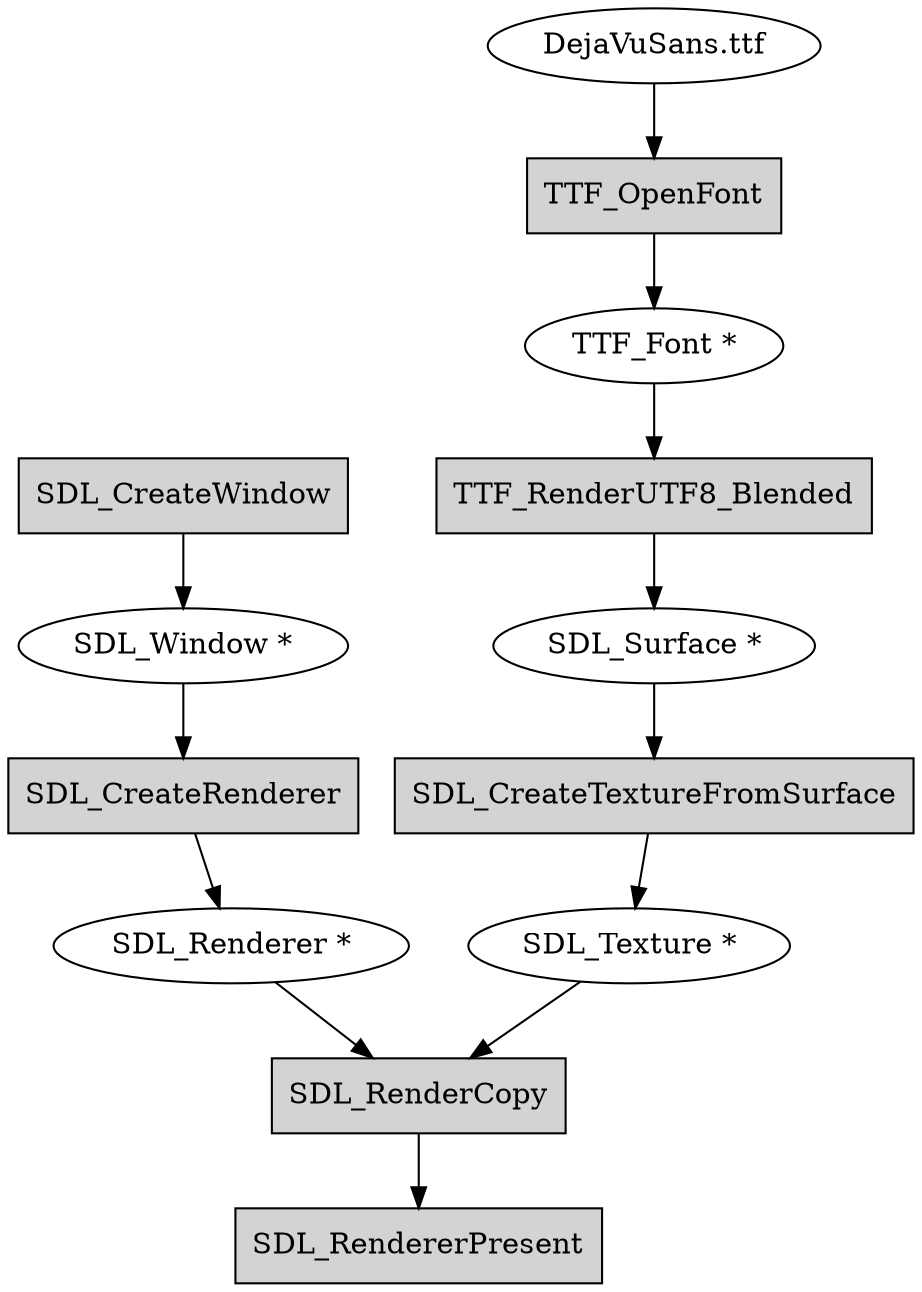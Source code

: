 digraph G {
    "TTF_OpenFont" [shape=box fillcolor=lightgrey style=filled];
    "SDL_CreateRenderer" [shape=box fillcolor=lightgrey style=filled];
    "TTF_RenderUTF8_Blended" [shape=box fillcolor=lightgrey style=filled];
    "SDL_CreateTextureFromSurface" [shape=box fillcolor=lightgrey style=filled];
    "SDL_RenderCopy" [shape=box fillcolor=lightgrey style=filled];
    "SDL_RendererPresent" [shape=box fillcolor=lightgrey style=filled];
    "SDL_CreateWindow" [shape=box fillcolor=lightgrey style=filled];
    "DejaVuSans.ttf" -> "TTF_OpenFont";
    "TTF_OpenFont" -> "TTF_Font *";
    "SDL_CreateWindow" -> "SDL_Window *";
    "SDL_Window *" -> "SDL_CreateRenderer";
    "SDL_CreateRenderer" -> "SDL_Renderer *";
    "TTF_Font *" -> "TTF_RenderUTF8_Blended";
    "TTF_RenderUTF8_Blended" -> "SDL_Surface *";
    "SDL_Surface *" -> "SDL_CreateTextureFromSurface";
    "SDL_CreateTextureFromSurface" -> "SDL_Texture *";
    "SDL_Renderer *" -> "SDL_RenderCopy";
    "SDL_Texture *" -> "SDL_RenderCopy";
    "SDL_RenderCopy" -> "SDL_RendererPresent";
}
